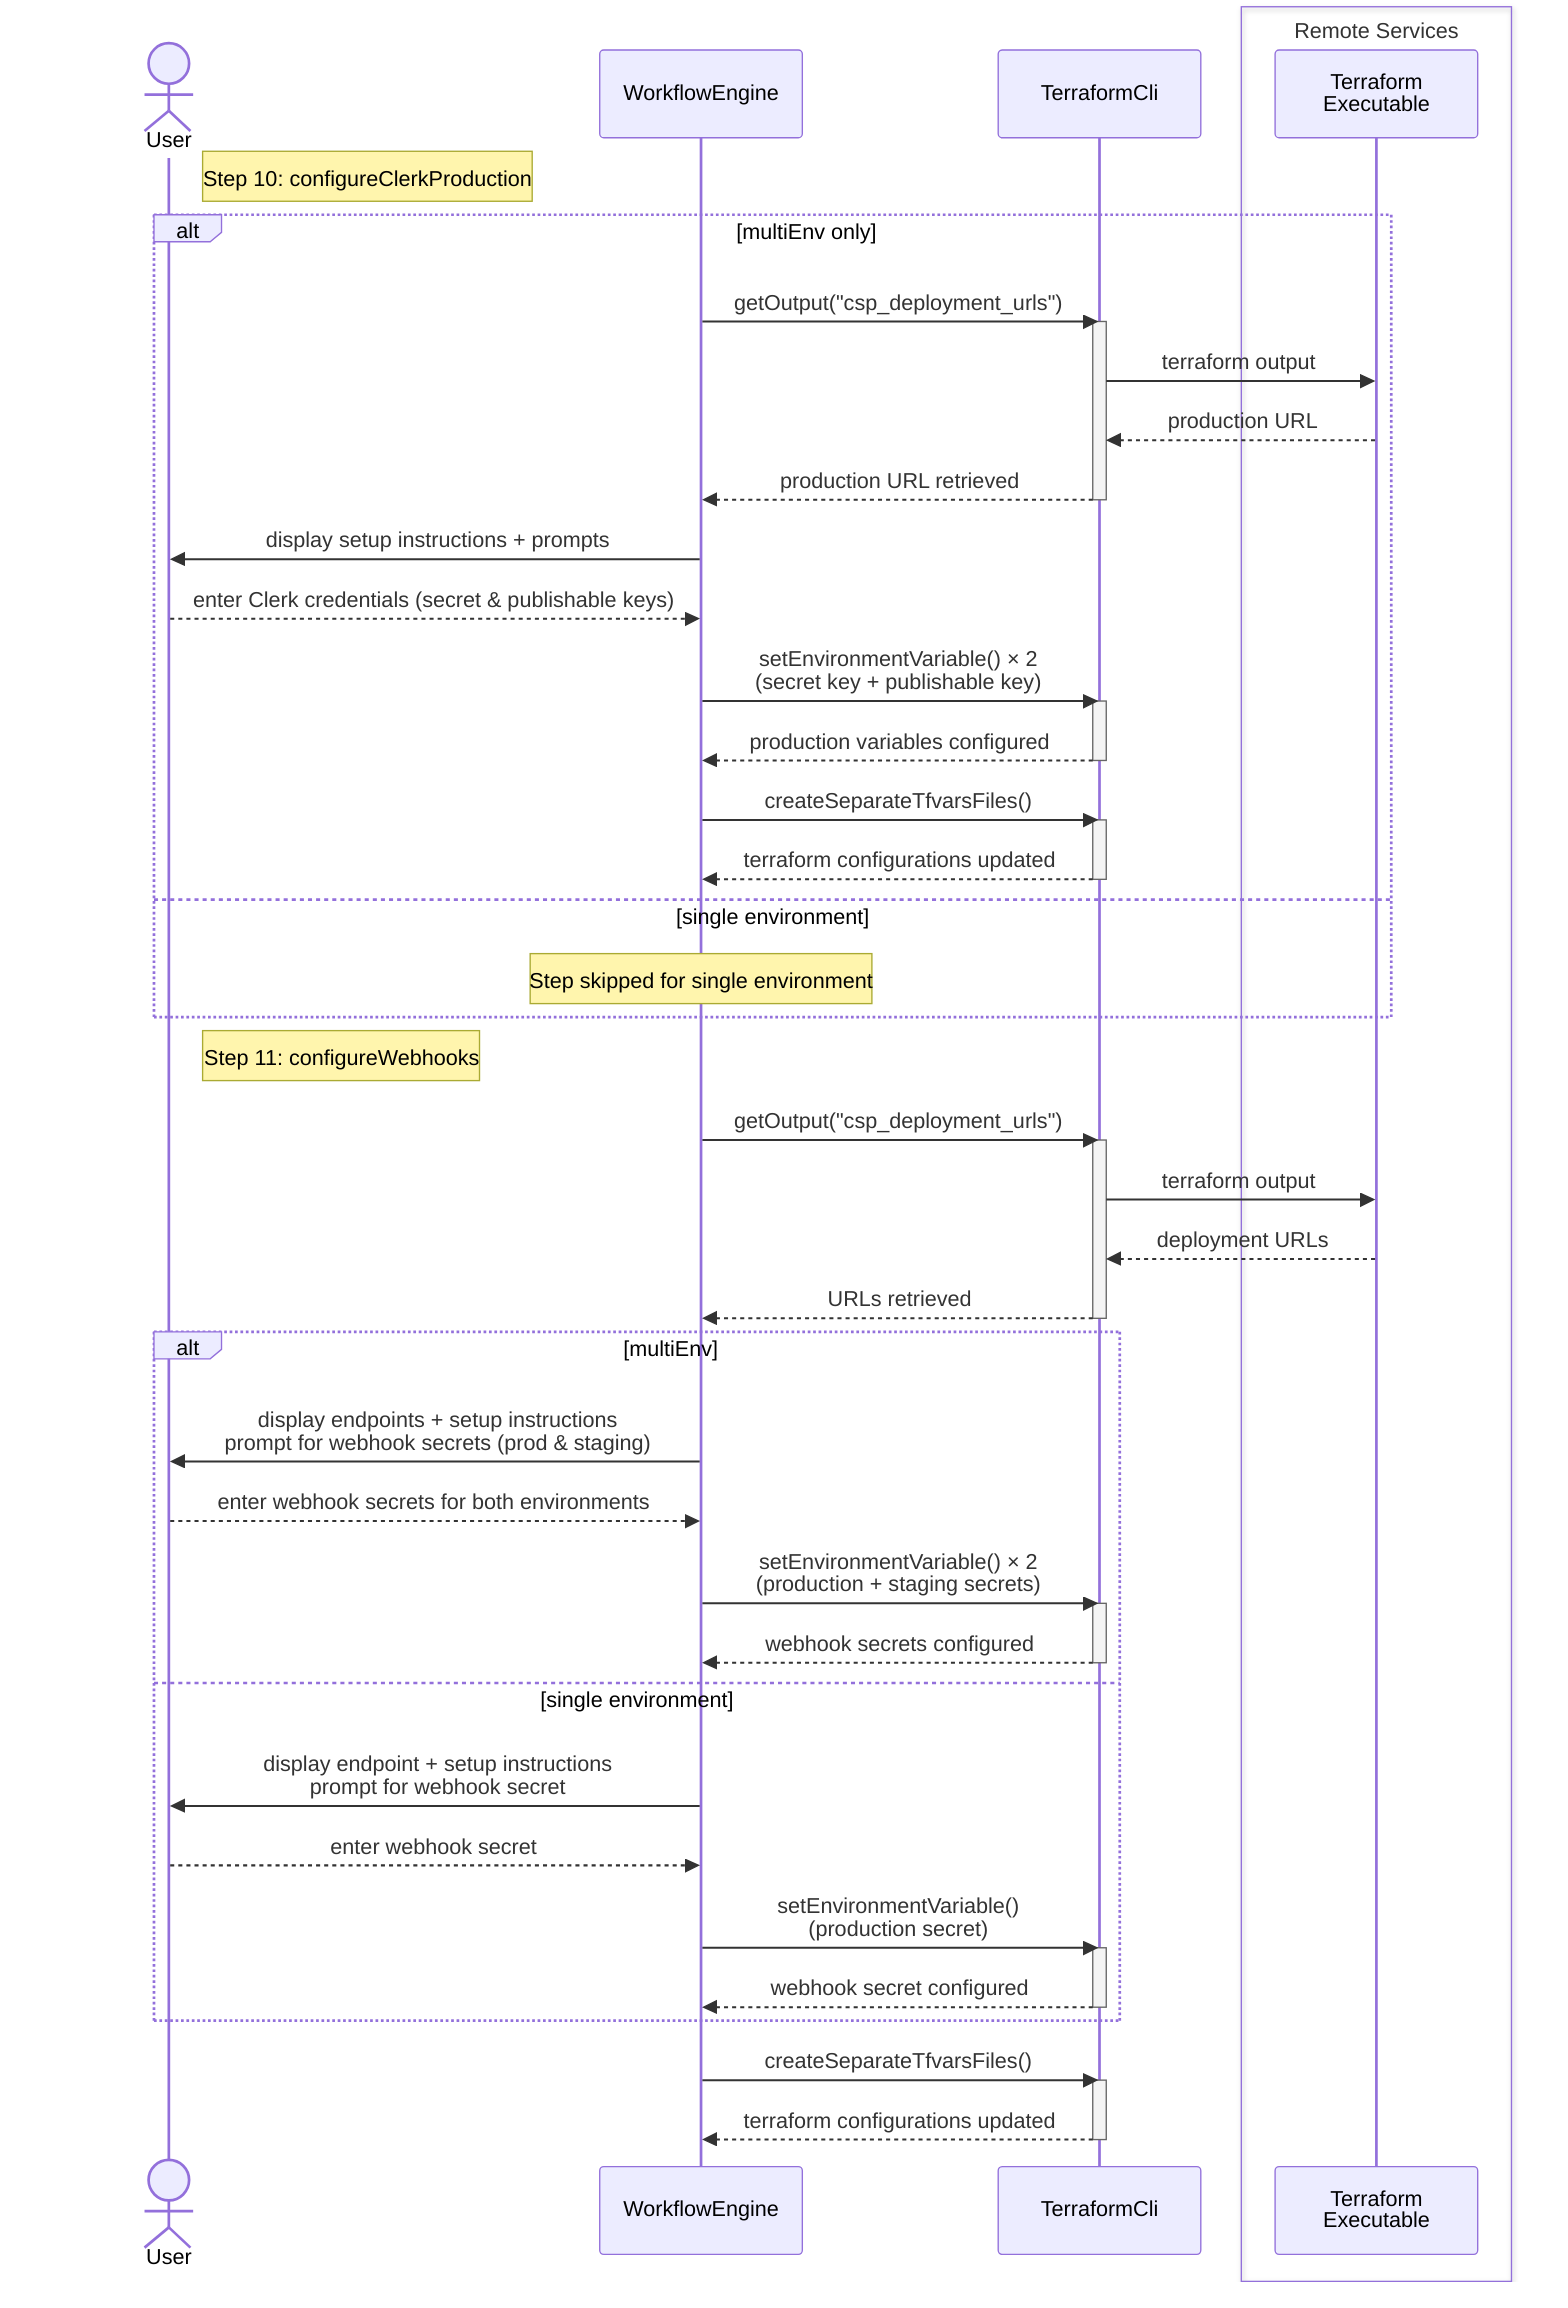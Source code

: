 ---
config:
  theme: default
  look: classic
---
sequenceDiagram
    actor User
    participant WE as WorkflowEngine
    participant TF as TerraformCli
    
    box Remote Services
    participant TFExec as Terraform<br>Executable
    end
    
    note right of User: Step 10: configureClerkProduction
    
    alt multiEnv only
        WE->>TF: getOutput("csp_deployment_urls")
        activate TF
        TF->>TFExec: terraform output
        TFExec-->>TF: production URL
        TF-->>WE: production URL retrieved
        deactivate TF
        
        WE->>User: display setup instructions + prompts
        User-->>WE: enter Clerk credentials (secret & publishable keys)
        
        WE->>TF: setEnvironmentVariable() × 2<br>(secret key + publishable key)
        activate TF
        TF-->>WE: production variables configured
        deactivate TF
        
        WE->>TF: createSeparateTfvarsFiles()
        activate TF
        TF-->>WE: terraform configurations updated
        deactivate TF
        
    else single environment
        note over WE: Step skipped for single environment
    end

    note right of User: Step 11: configureWebhooks
    
    WE->>TF: getOutput("csp_deployment_urls")
    activate TF
    TF->>TFExec: terraform output
    TFExec-->>TF: deployment URLs
    TF-->>WE: URLs retrieved
    deactivate TF
    
    alt multiEnv
        WE->>User: display endpoints + setup instructions<br>prompt for webhook secrets (prod & staging)
        User-->>WE: enter webhook secrets for both environments
        
        WE->>TF: setEnvironmentVariable() × 2<br>(production + staging secrets)
        activate TF
        TF-->>WE: webhook secrets configured
        deactivate TF
        
    else single environment
        WE->>User: display endpoint + setup instructions<br>prompt for webhook secret
        User-->>WE: enter webhook secret
        
        WE->>TF: setEnvironmentVariable()<br>(production secret)
        activate TF
        TF-->>WE: webhook secret configured
        deactivate TF
    end
    
    WE->>TF: createSeparateTfvarsFiles()
    activate TF
    TF-->>WE: terraform configurations updated
    deactivate TF